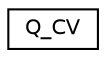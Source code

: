 digraph "Graphical Class Hierarchy"
{
  edge [fontname="Helvetica",fontsize="10",labelfontname="Helvetica",labelfontsize="10"];
  node [fontname="Helvetica",fontsize="10",shape=record];
  rankdir="LR";
  Node0 [label="Q_CV",height=0.2,width=0.4,color="black", fillcolor="white", style="filled",URL="$struct_q___c_v.html"];
}
